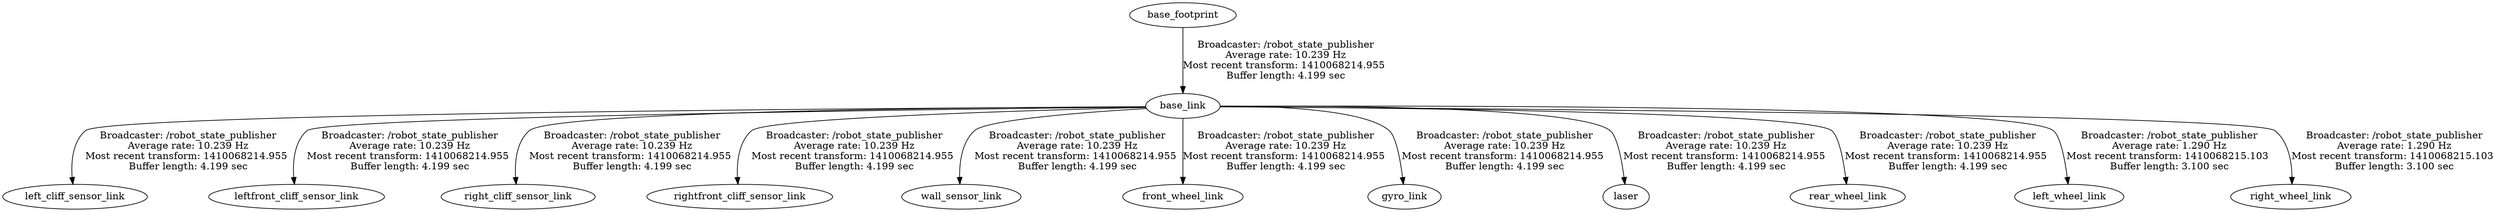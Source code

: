 digraph G {
"base_footprint" -> "base_link"[label="Broadcaster: /robot_state_publisher\nAverage rate: 10.239 Hz\nMost recent transform: 1410068214.955 \nBuffer length: 4.199 sec\n"];
"base_link" -> "left_cliff_sensor_link"[label="Broadcaster: /robot_state_publisher\nAverage rate: 10.239 Hz\nMost recent transform: 1410068214.955 \nBuffer length: 4.199 sec\n"];
"base_link" -> "leftfront_cliff_sensor_link"[label="Broadcaster: /robot_state_publisher\nAverage rate: 10.239 Hz\nMost recent transform: 1410068214.955 \nBuffer length: 4.199 sec\n"];
"base_link" -> "right_cliff_sensor_link"[label="Broadcaster: /robot_state_publisher\nAverage rate: 10.239 Hz\nMost recent transform: 1410068214.955 \nBuffer length: 4.199 sec\n"];
"base_link" -> "rightfront_cliff_sensor_link"[label="Broadcaster: /robot_state_publisher\nAverage rate: 10.239 Hz\nMost recent transform: 1410068214.955 \nBuffer length: 4.199 sec\n"];
"base_link" -> "wall_sensor_link"[label="Broadcaster: /robot_state_publisher\nAverage rate: 10.239 Hz\nMost recent transform: 1410068214.955 \nBuffer length: 4.199 sec\n"];
"base_link" -> "front_wheel_link"[label="Broadcaster: /robot_state_publisher\nAverage rate: 10.239 Hz\nMost recent transform: 1410068214.955 \nBuffer length: 4.199 sec\n"];
"base_link" -> "gyro_link"[label="Broadcaster: /robot_state_publisher\nAverage rate: 10.239 Hz\nMost recent transform: 1410068214.955 \nBuffer length: 4.199 sec\n"];
"base_link" -> "laser"[label="Broadcaster: /robot_state_publisher\nAverage rate: 10.239 Hz\nMost recent transform: 1410068214.955 \nBuffer length: 4.199 sec\n"];
"base_link" -> "rear_wheel_link"[label="Broadcaster: /robot_state_publisher\nAverage rate: 10.239 Hz\nMost recent transform: 1410068214.955 \nBuffer length: 4.199 sec\n"];
"base_link" -> "left_wheel_link"[label="Broadcaster: /robot_state_publisher\nAverage rate: 1.290 Hz\nMost recent transform: 1410068215.103 \nBuffer length: 3.100 sec\n"];
"base_link" -> "right_wheel_link"[label="Broadcaster: /robot_state_publisher\nAverage rate: 1.290 Hz\nMost recent transform: 1410068215.103 \nBuffer length: 3.100 sec\n"];
}